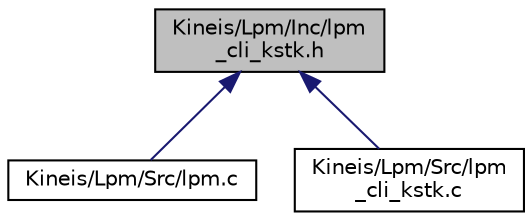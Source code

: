 digraph "Kineis/Lpm/Inc/lpm_cli_kstk.h"
{
 // INTERACTIVE_SVG=YES
 // LATEX_PDF_SIZE
  edge [fontname="Helvetica",fontsize="10",labelfontname="Helvetica",labelfontsize="10"];
  node [fontname="Helvetica",fontsize="10",shape=record];
  Node1 [label="Kineis/Lpm/Inc/lpm\l_cli_kstk.h",height=0.2,width=0.4,color="black", fillcolor="grey75", style="filled", fontcolor="black",tooltip="Kineis stack's LPM client. It is implementing APIs needed to interface with the low power manager (MG..."];
  Node1 -> Node2 [dir="back",color="midnightblue",fontsize="10",style="solid",fontname="Helvetica"];
  Node2 [label="Kineis/Lpm/Src/lpm.c",height=0.2,width=0.4,color="black", fillcolor="white", style="filled",URL="$d5/db5/lpm_8c.html",tooltip="This file contains some utilities and functions needed for a correct handling of LPM on the STM32WL55..."];
  Node1 -> Node3 [dir="back",color="midnightblue",fontsize="10",style="solid",fontname="Helvetica"];
  Node3 [label="Kineis/Lpm/Src/lpm\l_cli_kstk.c",height=0.2,width=0.4,color="black", fillcolor="white", style="filled",URL="$df/d53/lpm__cli__kstk_8c.html",tooltip="Kineis stack's LPM client. It is implementing APIs needed to interface with the low power manager (MG..."];
}
